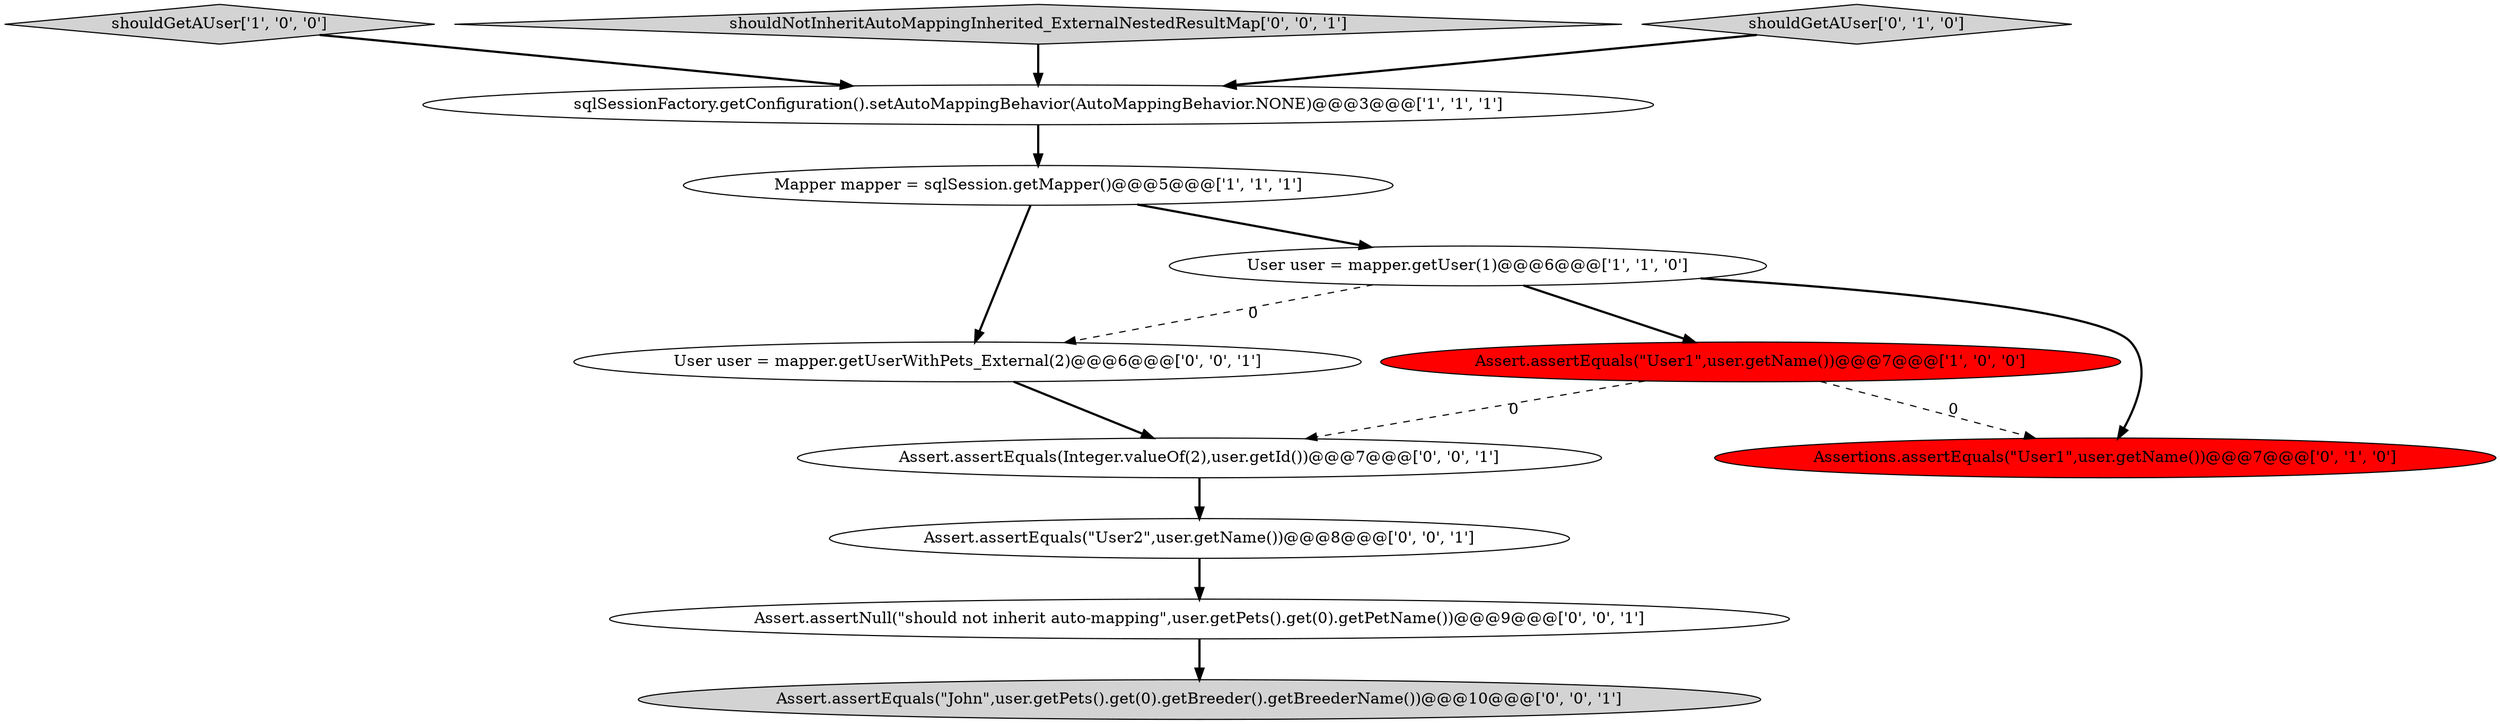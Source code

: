 digraph {
3 [style = filled, label = "shouldGetAUser['1', '0', '0']", fillcolor = lightgray, shape = diamond image = "AAA0AAABBB1BBB"];
1 [style = filled, label = "Mapper mapper = sqlSession.getMapper()@@@5@@@['1', '1', '1']", fillcolor = white, shape = ellipse image = "AAA0AAABBB1BBB"];
12 [style = filled, label = "Assert.assertEquals(\"John\",user.getPets().get(0).getBreeder().getBreederName())@@@10@@@['0', '0', '1']", fillcolor = lightgray, shape = ellipse image = "AAA0AAABBB3BBB"];
2 [style = filled, label = "Assert.assertEquals(\"User1\",user.getName())@@@7@@@['1', '0', '0']", fillcolor = red, shape = ellipse image = "AAA1AAABBB1BBB"];
11 [style = filled, label = "shouldNotInheritAutoMappingInherited_ExternalNestedResultMap['0', '0', '1']", fillcolor = lightgray, shape = diamond image = "AAA0AAABBB3BBB"];
6 [style = filled, label = "shouldGetAUser['0', '1', '0']", fillcolor = lightgray, shape = diamond image = "AAA0AAABBB2BBB"];
9 [style = filled, label = "Assert.assertEquals(Integer.valueOf(2),user.getId())@@@7@@@['0', '0', '1']", fillcolor = white, shape = ellipse image = "AAA0AAABBB3BBB"];
8 [style = filled, label = "Assert.assertNull(\"should not inherit auto-mapping\",user.getPets().get(0).getPetName())@@@9@@@['0', '0', '1']", fillcolor = white, shape = ellipse image = "AAA0AAABBB3BBB"];
7 [style = filled, label = "User user = mapper.getUserWithPets_External(2)@@@6@@@['0', '0', '1']", fillcolor = white, shape = ellipse image = "AAA0AAABBB3BBB"];
10 [style = filled, label = "Assert.assertEquals(\"User2\",user.getName())@@@8@@@['0', '0', '1']", fillcolor = white, shape = ellipse image = "AAA0AAABBB3BBB"];
5 [style = filled, label = "Assertions.assertEquals(\"User1\",user.getName())@@@7@@@['0', '1', '0']", fillcolor = red, shape = ellipse image = "AAA1AAABBB2BBB"];
4 [style = filled, label = "sqlSessionFactory.getConfiguration().setAutoMappingBehavior(AutoMappingBehavior.NONE)@@@3@@@['1', '1', '1']", fillcolor = white, shape = ellipse image = "AAA0AAABBB1BBB"];
0 [style = filled, label = "User user = mapper.getUser(1)@@@6@@@['1', '1', '0']", fillcolor = white, shape = ellipse image = "AAA0AAABBB1BBB"];
7->9 [style = bold, label=""];
6->4 [style = bold, label=""];
11->4 [style = bold, label=""];
2->5 [style = dashed, label="0"];
4->1 [style = bold, label=""];
0->2 [style = bold, label=""];
1->0 [style = bold, label=""];
9->10 [style = bold, label=""];
10->8 [style = bold, label=""];
0->7 [style = dashed, label="0"];
2->9 [style = dashed, label="0"];
3->4 [style = bold, label=""];
1->7 [style = bold, label=""];
8->12 [style = bold, label=""];
0->5 [style = bold, label=""];
}
